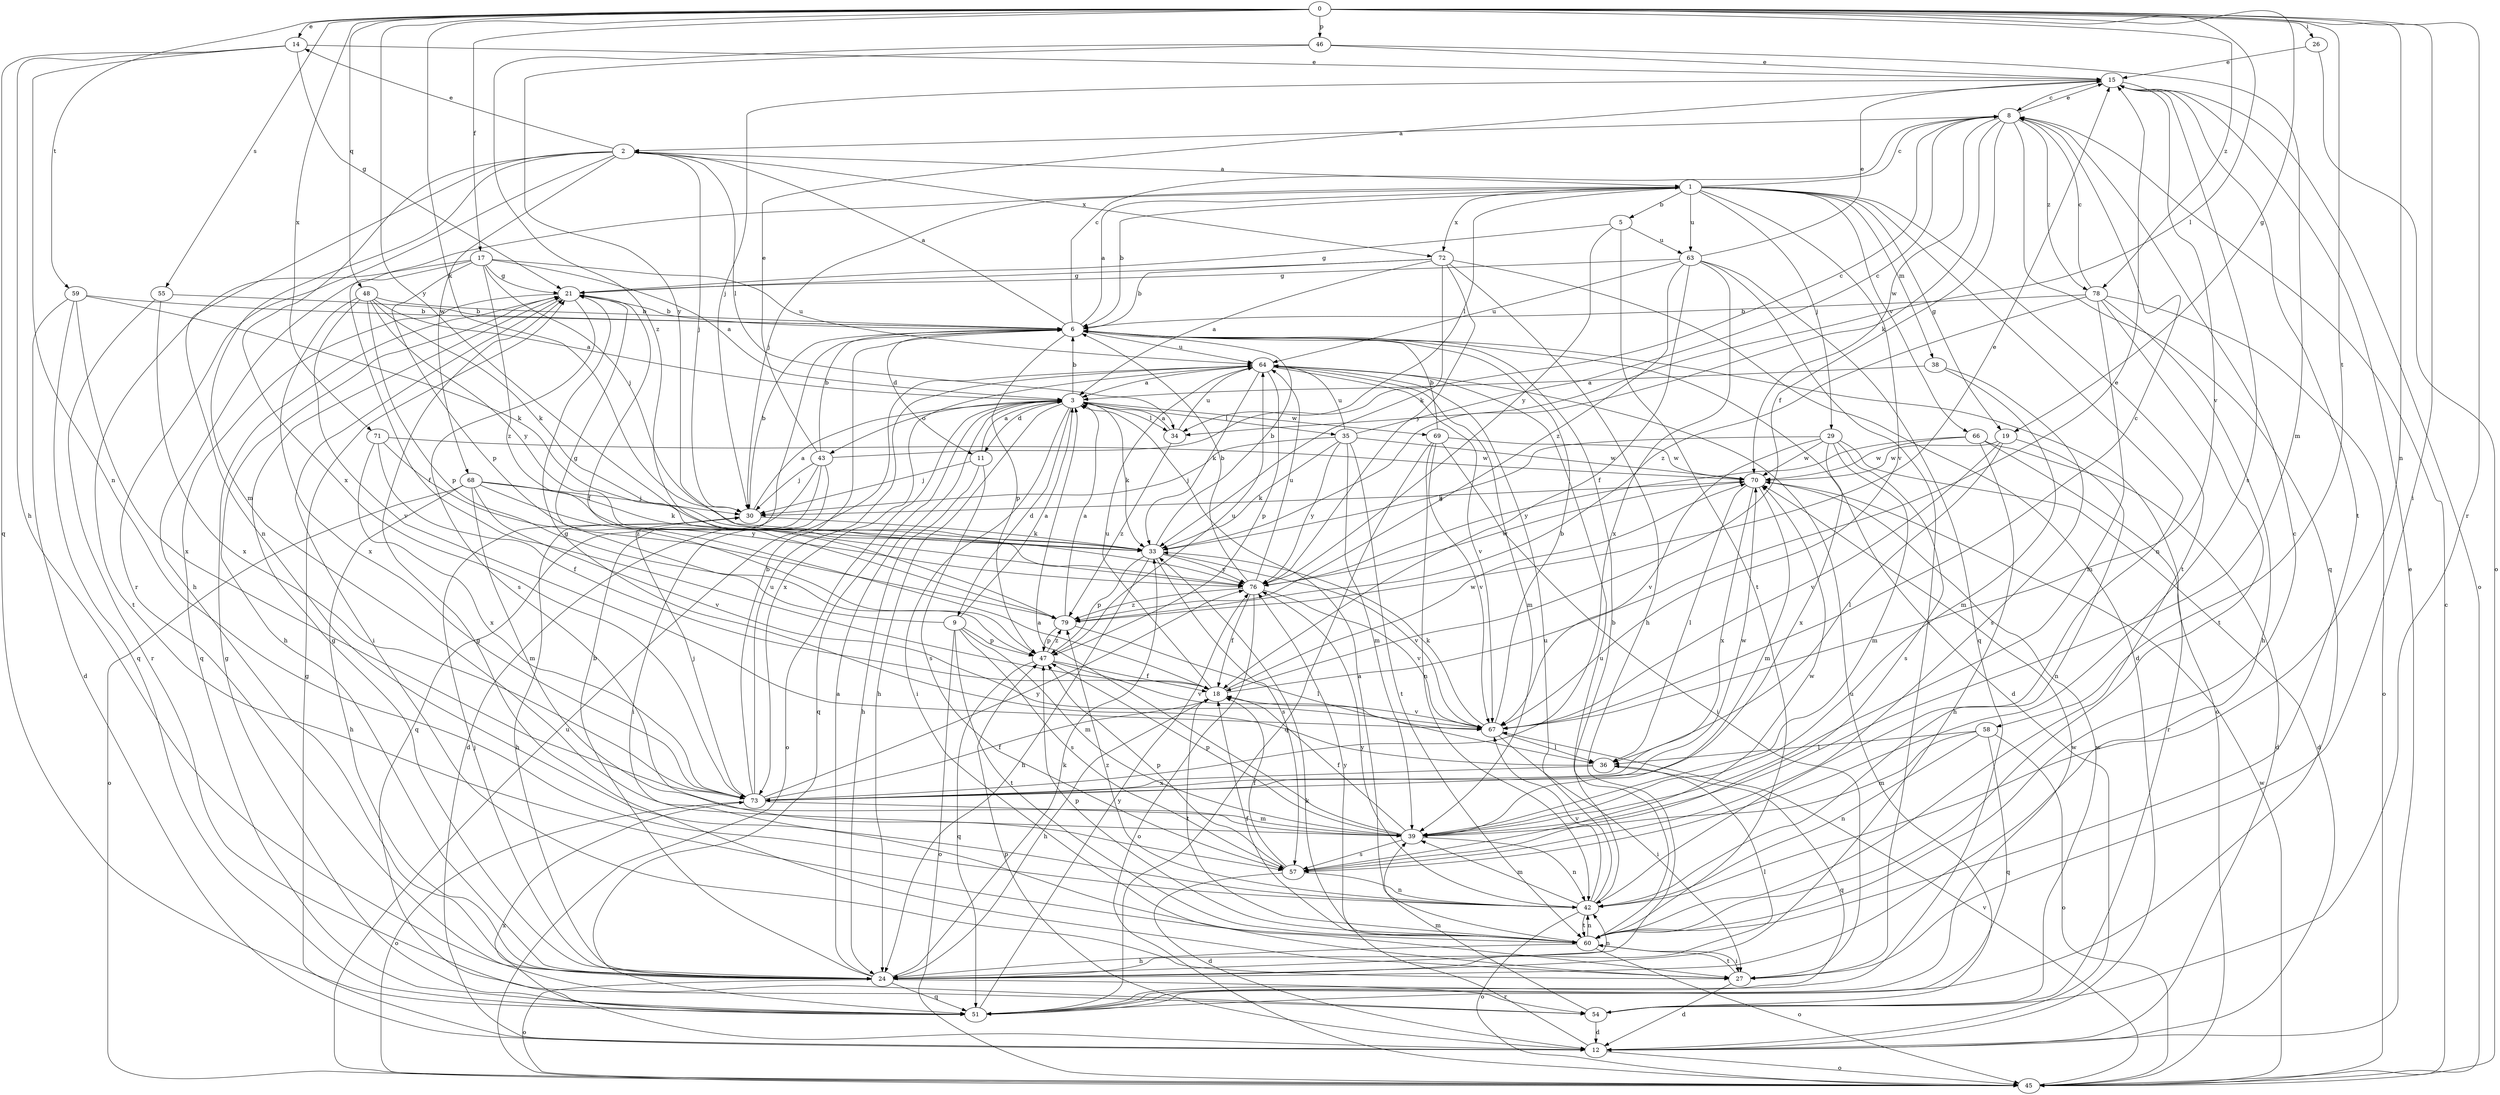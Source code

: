 strict digraph  {
0;
1;
2;
3;
5;
6;
8;
9;
11;
12;
14;
15;
17;
18;
19;
21;
24;
26;
27;
29;
30;
33;
34;
35;
36;
38;
39;
42;
43;
45;
46;
47;
48;
51;
54;
55;
57;
58;
59;
60;
63;
64;
66;
67;
68;
69;
70;
71;
72;
73;
76;
78;
79;
0 -> 14  [label=e];
0 -> 17  [label=f];
0 -> 19  [label=g];
0 -> 26  [label=i];
0 -> 27  [label=i];
0 -> 33  [label=k];
0 -> 34  [label=l];
0 -> 42  [label=n];
0 -> 46  [label=p];
0 -> 48  [label=q];
0 -> 54  [label=r];
0 -> 55  [label=s];
0 -> 58  [label=t];
0 -> 59  [label=t];
0 -> 71  [label=x];
0 -> 76  [label=y];
0 -> 78  [label=z];
1 -> 5  [label=b];
1 -> 6  [label=b];
1 -> 8  [label=c];
1 -> 19  [label=g];
1 -> 24  [label=h];
1 -> 29  [label=j];
1 -> 30  [label=j];
1 -> 34  [label=l];
1 -> 38  [label=m];
1 -> 42  [label=n];
1 -> 60  [label=t];
1 -> 63  [label=u];
1 -> 66  [label=v];
1 -> 67  [label=v];
1 -> 72  [label=x];
2 -> 1  [label=a];
2 -> 14  [label=e];
2 -> 30  [label=j];
2 -> 34  [label=l];
2 -> 39  [label=m];
2 -> 42  [label=n];
2 -> 54  [label=r];
2 -> 68  [label=w];
2 -> 72  [label=x];
2 -> 73  [label=x];
3 -> 6  [label=b];
3 -> 9  [label=d];
3 -> 11  [label=d];
3 -> 24  [label=h];
3 -> 27  [label=i];
3 -> 33  [label=k];
3 -> 34  [label=l];
3 -> 35  [label=l];
3 -> 43  [label=o];
3 -> 45  [label=o];
3 -> 51  [label=q];
3 -> 69  [label=w];
5 -> 21  [label=g];
5 -> 60  [label=t];
5 -> 63  [label=u];
5 -> 76  [label=y];
6 -> 1  [label=a];
6 -> 2  [label=a];
6 -> 8  [label=c];
6 -> 11  [label=d];
6 -> 12  [label=d];
6 -> 45  [label=o];
6 -> 47  [label=p];
6 -> 64  [label=u];
8 -> 2  [label=a];
8 -> 15  [label=e];
8 -> 18  [label=f];
8 -> 33  [label=k];
8 -> 51  [label=q];
8 -> 70  [label=w];
8 -> 78  [label=z];
9 -> 3  [label=a];
9 -> 21  [label=g];
9 -> 39  [label=m];
9 -> 45  [label=o];
9 -> 47  [label=p];
9 -> 57  [label=s];
9 -> 60  [label=t];
11 -> 3  [label=a];
11 -> 24  [label=h];
11 -> 30  [label=j];
11 -> 57  [label=s];
12 -> 15  [label=e];
12 -> 21  [label=g];
12 -> 33  [label=k];
12 -> 45  [label=o];
12 -> 47  [label=p];
12 -> 73  [label=x];
14 -> 15  [label=e];
14 -> 21  [label=g];
14 -> 24  [label=h];
14 -> 42  [label=n];
14 -> 51  [label=q];
15 -> 8  [label=c];
15 -> 30  [label=j];
15 -> 45  [label=o];
15 -> 57  [label=s];
15 -> 60  [label=t];
15 -> 67  [label=v];
17 -> 3  [label=a];
17 -> 18  [label=f];
17 -> 21  [label=g];
17 -> 30  [label=j];
17 -> 47  [label=p];
17 -> 60  [label=t];
17 -> 64  [label=u];
17 -> 79  [label=z];
18 -> 15  [label=e];
18 -> 24  [label=h];
18 -> 60  [label=t];
18 -> 64  [label=u];
18 -> 67  [label=v];
18 -> 70  [label=w];
19 -> 36  [label=l];
19 -> 42  [label=n];
19 -> 67  [label=v];
19 -> 70  [label=w];
21 -> 6  [label=b];
21 -> 18  [label=f];
21 -> 24  [label=h];
21 -> 27  [label=i];
21 -> 51  [label=q];
21 -> 57  [label=s];
24 -> 3  [label=a];
24 -> 6  [label=b];
24 -> 21  [label=g];
24 -> 30  [label=j];
24 -> 33  [label=k];
24 -> 36  [label=l];
24 -> 42  [label=n];
24 -> 45  [label=o];
24 -> 51  [label=q];
24 -> 54  [label=r];
26 -> 15  [label=e];
26 -> 45  [label=o];
27 -> 12  [label=d];
27 -> 21  [label=g];
27 -> 60  [label=t];
29 -> 12  [label=d];
29 -> 33  [label=k];
29 -> 39  [label=m];
29 -> 57  [label=s];
29 -> 67  [label=v];
29 -> 70  [label=w];
29 -> 73  [label=x];
30 -> 3  [label=a];
30 -> 6  [label=b];
30 -> 24  [label=h];
30 -> 33  [label=k];
33 -> 6  [label=b];
33 -> 24  [label=h];
33 -> 47  [label=p];
33 -> 57  [label=s];
33 -> 67  [label=v];
33 -> 76  [label=y];
34 -> 3  [label=a];
34 -> 64  [label=u];
34 -> 79  [label=z];
35 -> 8  [label=c];
35 -> 30  [label=j];
35 -> 33  [label=k];
35 -> 39  [label=m];
35 -> 60  [label=t];
35 -> 64  [label=u];
35 -> 70  [label=w];
35 -> 76  [label=y];
36 -> 21  [label=g];
36 -> 51  [label=q];
36 -> 73  [label=x];
38 -> 3  [label=a];
38 -> 39  [label=m];
38 -> 57  [label=s];
39 -> 3  [label=a];
39 -> 18  [label=f];
39 -> 42  [label=n];
39 -> 47  [label=p];
39 -> 57  [label=s];
42 -> 6  [label=b];
42 -> 39  [label=m];
42 -> 45  [label=o];
42 -> 60  [label=t];
42 -> 64  [label=u];
42 -> 67  [label=v];
42 -> 76  [label=y];
42 -> 79  [label=z];
43 -> 6  [label=b];
43 -> 8  [label=c];
43 -> 12  [label=d];
43 -> 15  [label=e];
43 -> 27  [label=i];
43 -> 30  [label=j];
43 -> 51  [label=q];
45 -> 8  [label=c];
45 -> 64  [label=u];
45 -> 67  [label=v];
45 -> 70  [label=w];
46 -> 15  [label=e];
46 -> 39  [label=m];
46 -> 76  [label=y];
46 -> 79  [label=z];
47 -> 18  [label=f];
47 -> 51  [label=q];
47 -> 64  [label=u];
47 -> 67  [label=v];
47 -> 79  [label=z];
48 -> 3  [label=a];
48 -> 6  [label=b];
48 -> 33  [label=k];
48 -> 47  [label=p];
48 -> 67  [label=v];
48 -> 73  [label=x];
48 -> 76  [label=y];
51 -> 21  [label=g];
51 -> 70  [label=w];
51 -> 76  [label=y];
54 -> 12  [label=d];
54 -> 39  [label=m];
54 -> 64  [label=u];
54 -> 70  [label=w];
55 -> 6  [label=b];
55 -> 54  [label=r];
55 -> 73  [label=x];
57 -> 12  [label=d];
57 -> 18  [label=f];
57 -> 42  [label=n];
57 -> 47  [label=p];
57 -> 70  [label=w];
58 -> 36  [label=l];
58 -> 39  [label=m];
58 -> 42  [label=n];
58 -> 45  [label=o];
58 -> 51  [label=q];
59 -> 6  [label=b];
59 -> 12  [label=d];
59 -> 33  [label=k];
59 -> 51  [label=q];
59 -> 73  [label=x];
60 -> 3  [label=a];
60 -> 8  [label=c];
60 -> 18  [label=f];
60 -> 24  [label=h];
60 -> 27  [label=i];
60 -> 42  [label=n];
60 -> 45  [label=o];
60 -> 47  [label=p];
60 -> 64  [label=u];
60 -> 76  [label=y];
63 -> 15  [label=e];
63 -> 18  [label=f];
63 -> 21  [label=g];
63 -> 27  [label=i];
63 -> 51  [label=q];
63 -> 64  [label=u];
63 -> 73  [label=x];
63 -> 79  [label=z];
64 -> 3  [label=a];
64 -> 33  [label=k];
64 -> 39  [label=m];
64 -> 47  [label=p];
64 -> 67  [label=v];
64 -> 73  [label=x];
66 -> 12  [label=d];
66 -> 24  [label=h];
66 -> 54  [label=r];
66 -> 70  [label=w];
66 -> 76  [label=y];
67 -> 6  [label=b];
67 -> 8  [label=c];
67 -> 27  [label=i];
67 -> 33  [label=k];
67 -> 36  [label=l];
68 -> 24  [label=h];
68 -> 30  [label=j];
68 -> 33  [label=k];
68 -> 39  [label=m];
68 -> 45  [label=o];
68 -> 67  [label=v];
68 -> 76  [label=y];
69 -> 6  [label=b];
69 -> 27  [label=i];
69 -> 42  [label=n];
69 -> 51  [label=q];
69 -> 67  [label=v];
69 -> 70  [label=w];
70 -> 30  [label=j];
70 -> 36  [label=l];
70 -> 39  [label=m];
70 -> 73  [label=x];
71 -> 18  [label=f];
71 -> 70  [label=w];
71 -> 73  [label=x];
71 -> 79  [label=z];
72 -> 3  [label=a];
72 -> 6  [label=b];
72 -> 12  [label=d];
72 -> 21  [label=g];
72 -> 24  [label=h];
72 -> 33  [label=k];
72 -> 76  [label=y];
73 -> 6  [label=b];
73 -> 18  [label=f];
73 -> 30  [label=j];
73 -> 39  [label=m];
73 -> 45  [label=o];
73 -> 64  [label=u];
73 -> 70  [label=w];
73 -> 76  [label=y];
76 -> 6  [label=b];
76 -> 18  [label=f];
76 -> 45  [label=o];
76 -> 64  [label=u];
76 -> 67  [label=v];
76 -> 70  [label=w];
76 -> 79  [label=z];
78 -> 6  [label=b];
78 -> 8  [label=c];
78 -> 24  [label=h];
78 -> 39  [label=m];
78 -> 45  [label=o];
78 -> 60  [label=t];
78 -> 79  [label=z];
79 -> 3  [label=a];
79 -> 15  [label=e];
79 -> 36  [label=l];
79 -> 47  [label=p];
}
